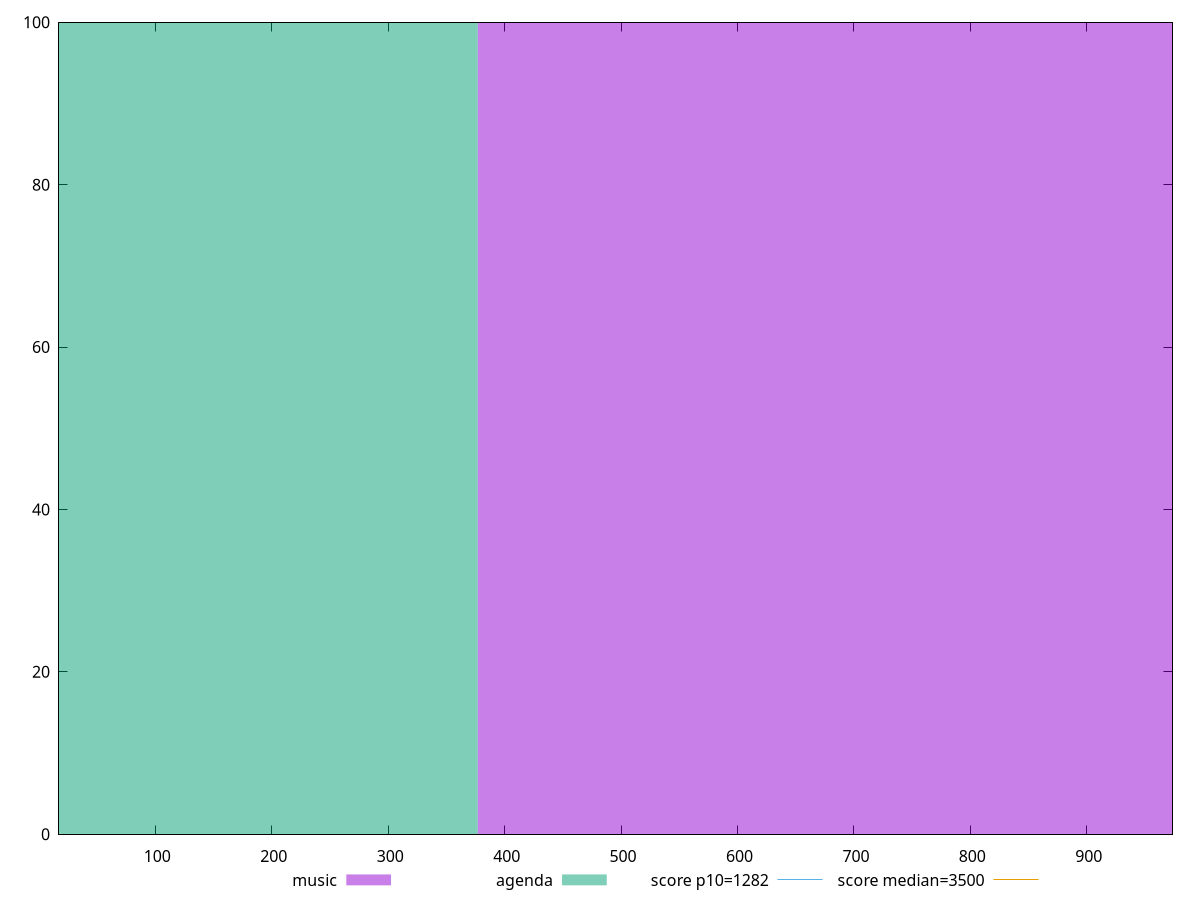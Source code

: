 reset

$music <<EOF
753.7070788288332 100
EOF

$agenda <<EOF
0 100
EOF

set key outside below
set boxwidth 753.7070788288332
set xrange [17.231999999999992:973.6199999999991]
set yrange [0:100]
set trange [0:100]
set style fill transparent solid 0.5 noborder

set parametric
set terminal svg size 640, 500 enhanced background rgb 'white'
set output "reports/report_00032_2021-02-25T10-28-15.087Z/bootup-time/comparison/histogram/0_vs_1.svg"

plot $music title "music" with boxes, \
     $agenda title "agenda" with boxes, \
     1282,t title "score p10=1282", \
     3500,t title "score median=3500"

reset
